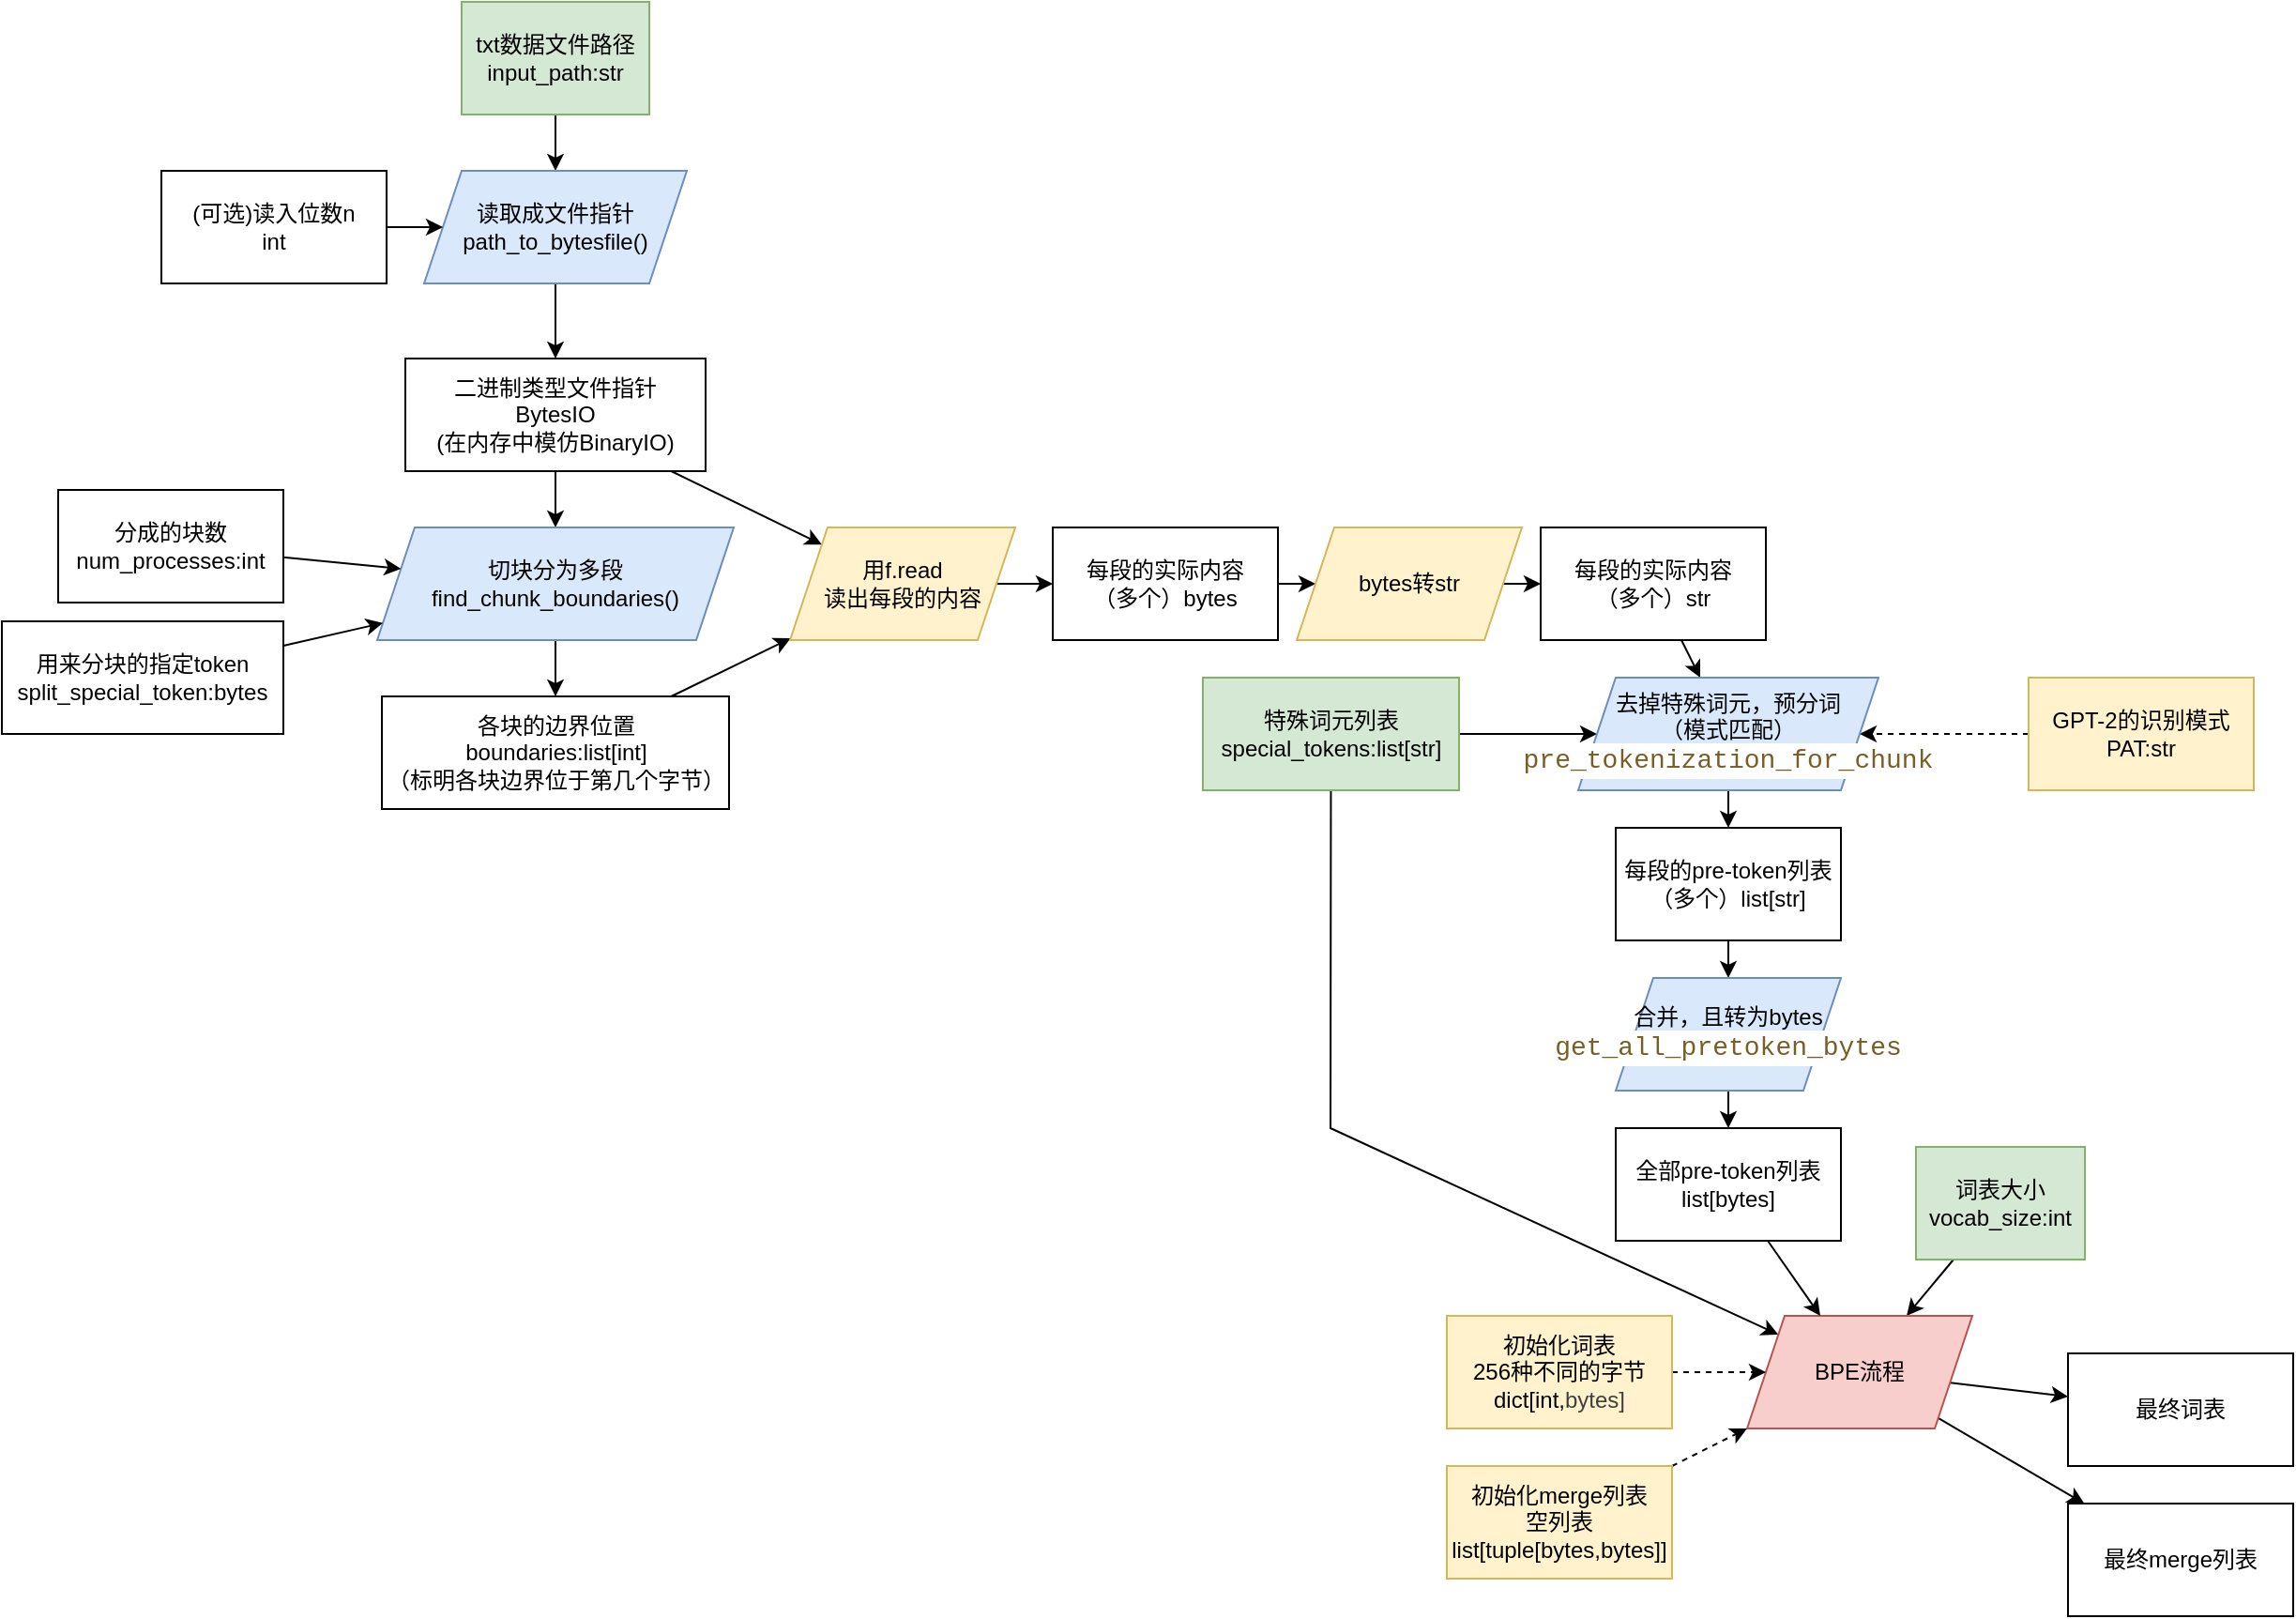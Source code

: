 <mxfile>
    <diagram id="zpV_XuP0ZcOjdMWnb4KM" name="总体流程">
        <mxGraphModel dx="572" dy="614" grid="1" gridSize="10" guides="1" tooltips="1" connect="1" arrows="1" fold="1" page="1" pageScale="1" pageWidth="827" pageHeight="1169" math="0" shadow="0">
            <root>
                <mxCell id="0"/>
                <mxCell id="1" parent="0"/>
                <mxCell id="6" style="edgeStyle=none;html=1;" parent="1" source="2" target="5" edge="1">
                    <mxGeometry relative="1" as="geometry"/>
                </mxCell>
                <mxCell id="2" value="txt数据文件路径&lt;br&gt;input_path:str" style="rounded=0;whiteSpace=wrap;html=1;fillColor=#d5e8d4;strokeColor=#82b366;" parent="1" vertex="1">
                    <mxGeometry x="335" y="260" width="100" height="60" as="geometry"/>
                </mxCell>
                <mxCell id="-oTKJ_Lwxb_Tc46xKrAl-40" style="edgeStyle=none;html=1;" parent="1" source="3" target="-oTKJ_Lwxb_Tc46xKrAl-38" edge="1">
                    <mxGeometry relative="1" as="geometry"/>
                </mxCell>
                <mxCell id="3" value="词表大小&lt;div&gt;vocab_size:int&lt;/div&gt;" style="rounded=0;whiteSpace=wrap;html=1;fillColor=#d5e8d4;strokeColor=#82b366;" parent="1" vertex="1">
                    <mxGeometry x="1110" y="870" width="90" height="60" as="geometry"/>
                </mxCell>
                <mxCell id="-oTKJ_Lwxb_Tc46xKrAl-37" style="edgeStyle=none;html=1;" parent="1" source="4" target="33" edge="1">
                    <mxGeometry relative="1" as="geometry"/>
                </mxCell>
                <mxCell id="764HmG8UyfAL9-z-iron-37" style="html=1;rounded=0;elbow=vertical;" edge="1" parent="1" source="4" target="-oTKJ_Lwxb_Tc46xKrAl-38">
                    <mxGeometry relative="1" as="geometry">
                        <mxPoint x="910" y="940" as="targetPoint"/>
                        <Array as="points">
                            <mxPoint x="798" y="860"/>
                        </Array>
                    </mxGeometry>
                </mxCell>
                <mxCell id="4" value="特殊词元列表&lt;div&gt;special_tokens:list[str]&lt;/div&gt;" style="rounded=0;whiteSpace=wrap;html=1;fillColor=#d5e8d4;strokeColor=#82b366;" parent="1" vertex="1">
                    <mxGeometry x="730" y="620" width="136.5" height="60" as="geometry"/>
                </mxCell>
                <mxCell id="8" style="edgeStyle=none;html=1;" parent="1" source="5" target="7" edge="1">
                    <mxGeometry relative="1" as="geometry"/>
                </mxCell>
                <mxCell id="5" value="读取成文件指针&lt;div&gt;path_to_bytesfile()&lt;/div&gt;" style="shape=parallelogram;perimeter=parallelogramPerimeter;whiteSpace=wrap;html=1;fixedSize=1;fillColor=#dae8fc;strokeColor=#6c8ebf;" parent="1" vertex="1">
                    <mxGeometry x="315" y="350" width="140" height="60" as="geometry"/>
                </mxCell>
                <mxCell id="15" style="edgeStyle=none;html=1;" parent="1" source="7" target="9" edge="1">
                    <mxGeometry relative="1" as="geometry"/>
                </mxCell>
                <mxCell id="23" style="edgeStyle=none;html=1;" parent="1" source="7" target="22" edge="1">
                    <mxGeometry relative="1" as="geometry"/>
                </mxCell>
                <mxCell id="7" value="二进制类型文件指针&lt;div&gt;BytesIO&lt;/div&gt;&lt;div&gt;(在内存中模仿BinaryIO)&lt;/div&gt;" style="rounded=0;whiteSpace=wrap;html=1;" parent="1" vertex="1">
                    <mxGeometry x="305" y="450" width="160" height="60" as="geometry"/>
                </mxCell>
                <mxCell id="21" style="edgeStyle=none;html=1;" parent="1" source="9" target="20" edge="1">
                    <mxGeometry relative="1" as="geometry"/>
                </mxCell>
                <mxCell id="9" value="切块分为多段&lt;div&gt;find_chunk_boundaries()&lt;/div&gt;" style="shape=parallelogram;perimeter=parallelogramPerimeter;whiteSpace=wrap;html=1;fixedSize=1;fillColor=#dae8fc;strokeColor=#6c8ebf;" parent="1" vertex="1">
                    <mxGeometry x="290" y="540" width="190" height="60" as="geometry"/>
                </mxCell>
                <mxCell id="10" value="(可选)读入位数n&lt;div&gt;int&lt;/div&gt;" style="rounded=0;whiteSpace=wrap;html=1;" parent="1" vertex="1">
                    <mxGeometry x="175" y="350" width="120" height="60" as="geometry"/>
                </mxCell>
                <mxCell id="11" value="" style="endArrow=classic;html=1;" parent="1" source="10" target="5" edge="1">
                    <mxGeometry width="50" height="50" relative="1" as="geometry">
                        <mxPoint x="345" y="500" as="sourcePoint"/>
                        <mxPoint x="395" y="450" as="targetPoint"/>
                    </mxGeometry>
                </mxCell>
                <mxCell id="17" style="edgeStyle=none;html=1;" parent="1" source="16" target="9" edge="1">
                    <mxGeometry relative="1" as="geometry"/>
                </mxCell>
                <mxCell id="16" value="分成的块数&lt;div&gt;num_processes:int&lt;/div&gt;" style="rounded=0;whiteSpace=wrap;html=1;" parent="1" vertex="1">
                    <mxGeometry x="120" y="520" width="120" height="60" as="geometry"/>
                </mxCell>
                <mxCell id="19" style="edgeStyle=none;html=1;" parent="1" source="18" target="9" edge="1">
                    <mxGeometry relative="1" as="geometry"/>
                </mxCell>
                <mxCell id="18" value="&lt;div&gt;用来分块的指定token&lt;/div&gt;split_special_token:bytes" style="rounded=0;whiteSpace=wrap;html=1;" parent="1" vertex="1">
                    <mxGeometry x="90" y="590" width="150" height="60" as="geometry"/>
                </mxCell>
                <mxCell id="24" style="edgeStyle=none;html=1;" parent="1" source="20" target="22" edge="1">
                    <mxGeometry relative="1" as="geometry"/>
                </mxCell>
                <mxCell id="20" value="各块的边界位置&lt;div&gt;boundaries:list[int]&lt;/div&gt;&lt;div&gt;（标明各块边界位于第几个字节）&lt;/div&gt;" style="rounded=0;whiteSpace=wrap;html=1;" parent="1" vertex="1">
                    <mxGeometry x="292.5" y="630" width="185" height="60" as="geometry"/>
                </mxCell>
                <mxCell id="26" style="edgeStyle=none;html=1;" parent="1" source="22" target="25" edge="1">
                    <mxGeometry relative="1" as="geometry"/>
                </mxCell>
                <mxCell id="22" value="用f.read&lt;div&gt;读出每段的内容&lt;/div&gt;" style="shape=parallelogram;perimeter=parallelogramPerimeter;whiteSpace=wrap;html=1;fixedSize=1;fillColor=#fff2cc;strokeColor=#d6b656;" parent="1" vertex="1">
                    <mxGeometry x="510" y="540" width="120" height="60" as="geometry"/>
                </mxCell>
                <mxCell id="30" style="edgeStyle=none;html=1;" parent="1" source="25" target="29" edge="1">
                    <mxGeometry relative="1" as="geometry"/>
                </mxCell>
                <mxCell id="25" value="每段的实际内容&lt;div&gt;（多个）bytes&lt;/div&gt;" style="rounded=0;whiteSpace=wrap;html=1;" parent="1" vertex="1">
                    <mxGeometry x="650" y="540" width="120" height="60" as="geometry"/>
                </mxCell>
                <mxCell id="35" style="edgeStyle=none;html=1;strokeColor=default;dashed=1;" parent="1" source="27" target="33" edge="1">
                    <mxGeometry relative="1" as="geometry"/>
                </mxCell>
                <mxCell id="27" value="GPT-2的识别模式&lt;div&gt;PAT:str&lt;/div&gt;" style="rounded=0;whiteSpace=wrap;html=1;fillColor=#fff2cc;strokeColor=#d6b656;" parent="1" vertex="1">
                    <mxGeometry x="1170" y="620" width="120" height="60" as="geometry"/>
                </mxCell>
                <mxCell id="32" style="edgeStyle=none;html=1;" parent="1" source="29" target="31" edge="1">
                    <mxGeometry relative="1" as="geometry"/>
                </mxCell>
                <mxCell id="29" value="bytes转str" style="shape=parallelogram;perimeter=parallelogramPerimeter;whiteSpace=wrap;html=1;fixedSize=1;fillColor=#fff2cc;strokeColor=#d6b656;" parent="1" vertex="1">
                    <mxGeometry x="780" y="540" width="120" height="60" as="geometry"/>
                </mxCell>
                <mxCell id="34" style="edgeStyle=none;html=1;" parent="1" source="31" target="33" edge="1">
                    <mxGeometry relative="1" as="geometry"/>
                </mxCell>
                <mxCell id="31" value="每段的实际内容&lt;div&gt;（多个）str&lt;/div&gt;" style="rounded=0;whiteSpace=wrap;html=1;" parent="1" vertex="1">
                    <mxGeometry x="910" y="540" width="120" height="60" as="geometry"/>
                </mxCell>
                <mxCell id="37" style="edgeStyle=none;html=1;" parent="1" source="33" target="36" edge="1">
                    <mxGeometry relative="1" as="geometry"/>
                </mxCell>
                <UserObject label="去掉特殊词元，预分词&lt;div&gt;（模式匹配）&lt;/div&gt;&lt;div&gt;&lt;div style=&quot;color: rgb(59, 59, 59); background-color: rgb(255, 255, 255); font-family: Consolas, &amp;quot;Courier New&amp;quot;, monospace; font-size: 14px; line-height: 19px; white-space: pre;&quot;&gt;&lt;span style=&quot;color: rgb(121, 94, 38);&quot;&gt;pre_tokenization_for_chunk&lt;/span&gt;&lt;/div&gt;&lt;/div&gt;" link="data:page/id,_x8nLHJjuNLrxOSk0CRX" id="33">
                    <mxCell style="shape=parallelogram;perimeter=parallelogramPerimeter;whiteSpace=wrap;html=1;fixedSize=1;fillColor=#dae8fc;strokeColor=#6c8ebf;" parent="1" vertex="1">
                        <mxGeometry x="930" y="620" width="160" height="60" as="geometry"/>
                    </mxCell>
                </UserObject>
                <mxCell id="-oTKJ_Lwxb_Tc46xKrAl-39" style="edgeStyle=none;html=1;" parent="1" source="36" target="B9kwqg0V0t1540W7pURO-37" edge="1">
                    <mxGeometry relative="1" as="geometry"/>
                </mxCell>
                <mxCell id="36" value="每段的pre-token列表&lt;div&gt;&lt;div&gt;（多个）list[str]&lt;/div&gt;&lt;/div&gt;" style="rounded=0;whiteSpace=wrap;html=1;" parent="1" vertex="1">
                    <mxGeometry x="950" y="700" width="120" height="60" as="geometry"/>
                </mxCell>
                <mxCell id="-oTKJ_Lwxb_Tc46xKrAl-47" style="edgeStyle=none;html=1;" parent="1" source="-oTKJ_Lwxb_Tc46xKrAl-38" target="-oTKJ_Lwxb_Tc46xKrAl-45" edge="1">
                    <mxGeometry relative="1" as="geometry"/>
                </mxCell>
                <mxCell id="-oTKJ_Lwxb_Tc46xKrAl-48" style="edgeStyle=none;html=1;" parent="1" source="-oTKJ_Lwxb_Tc46xKrAl-38" target="-oTKJ_Lwxb_Tc46xKrAl-46" edge="1">
                    <mxGeometry relative="1" as="geometry"/>
                </mxCell>
                <UserObject label="BPE流程" link="data:page/id,_OFI2wqxZuWavmVBi_qw" id="-oTKJ_Lwxb_Tc46xKrAl-38">
                    <mxCell style="shape=parallelogram;perimeter=parallelogramPerimeter;whiteSpace=wrap;html=1;fixedSize=1;fillColor=#f8cecc;strokeColor=#b85450;" parent="1" vertex="1">
                        <mxGeometry x="1020" y="960" width="120" height="60" as="geometry"/>
                    </mxCell>
                </UserObject>
                <mxCell id="-oTKJ_Lwxb_Tc46xKrAl-42" style="edgeStyle=none;html=1;dashed=1;" parent="1" source="-oTKJ_Lwxb_Tc46xKrAl-41" target="-oTKJ_Lwxb_Tc46xKrAl-38" edge="1">
                    <mxGeometry relative="1" as="geometry"/>
                </mxCell>
                <mxCell id="-oTKJ_Lwxb_Tc46xKrAl-41" value="初始化词表&lt;div&gt;256种不同的字节dict[int,&lt;span style=&quot;color: rgb(63, 63, 63); background-color: transparent;&quot;&gt;bytes]&lt;/span&gt;&lt;/div&gt;" style="shape=label;whiteSpace=wrap;html=1;fixedSize=1;fillColor=#fff2cc;strokeColor=#d6b656;rounded=0;" parent="1" vertex="1">
                    <mxGeometry x="860" y="960" width="120" height="60" as="geometry"/>
                </mxCell>
                <mxCell id="-oTKJ_Lwxb_Tc46xKrAl-44" style="edgeStyle=none;html=1;dashed=1;" parent="1" source="-oTKJ_Lwxb_Tc46xKrAl-43" target="-oTKJ_Lwxb_Tc46xKrAl-38" edge="1">
                    <mxGeometry relative="1" as="geometry"/>
                </mxCell>
                <mxCell id="-oTKJ_Lwxb_Tc46xKrAl-43" value="初始化merge列表&lt;div&gt;空列表&lt;/div&gt;&lt;div&gt;list[tuple[bytes,bytes]]&lt;/div&gt;" style="rounded=0;whiteSpace=wrap;html=1;fillColor=#fff2cc;strokeColor=#d6b656;" parent="1" vertex="1">
                    <mxGeometry x="860" y="1040" width="120" height="60" as="geometry"/>
                </mxCell>
                <mxCell id="-oTKJ_Lwxb_Tc46xKrAl-45" value="最终词表" style="rounded=0;whiteSpace=wrap;html=1;" parent="1" vertex="1">
                    <mxGeometry x="1191" y="980" width="120" height="60" as="geometry"/>
                </mxCell>
                <mxCell id="-oTKJ_Lwxb_Tc46xKrAl-46" value="最终merge列表" style="rounded=0;whiteSpace=wrap;html=1;" parent="1" vertex="1">
                    <mxGeometry x="1191" y="1060" width="120" height="60" as="geometry"/>
                </mxCell>
                <mxCell id="B9kwqg0V0t1540W7pURO-39" style="edgeStyle=none;html=1;" parent="1" source="B9kwqg0V0t1540W7pURO-37" target="B9kwqg0V0t1540W7pURO-38" edge="1">
                    <mxGeometry relative="1" as="geometry"/>
                </mxCell>
                <mxCell id="B9kwqg0V0t1540W7pURO-37" value="合并，且转为bytes&lt;div&gt;&lt;div style=&quot;color: rgb(59, 59, 59); background-color: rgb(255, 255, 255); font-family: Consolas, &amp;quot;Courier New&amp;quot;, monospace; font-size: 14px; line-height: 19px; white-space: pre;&quot;&gt;&lt;span style=&quot;color: #795e26;&quot;&gt;get_all_pretoken_bytes&lt;/span&gt;&lt;/div&gt;&lt;/div&gt;" style="shape=parallelogram;perimeter=parallelogramPerimeter;whiteSpace=wrap;html=1;fixedSize=1;fillColor=#dae8fc;strokeColor=#6c8ebf;" parent="1" vertex="1">
                    <mxGeometry x="950" y="780" width="120" height="60" as="geometry"/>
                </mxCell>
                <mxCell id="B9kwqg0V0t1540W7pURO-40" style="edgeStyle=none;html=1;" parent="1" source="B9kwqg0V0t1540W7pURO-38" target="-oTKJ_Lwxb_Tc46xKrAl-38" edge="1">
                    <mxGeometry relative="1" as="geometry"/>
                </mxCell>
                <mxCell id="B9kwqg0V0t1540W7pURO-38" value="全部pre-token列表&lt;div&gt;list[bytes]&lt;/div&gt;" style="rounded=0;whiteSpace=wrap;html=1;" parent="1" vertex="1">
                    <mxGeometry x="950" y="860" width="120" height="60" as="geometry"/>
                </mxCell>
            </root>
        </mxGraphModel>
    </diagram>
    <diagram id="_x8nLHJjuNLrxOSk0CRX" name="预分词">
        <mxGraphModel dx="590" dy="614" grid="1" gridSize="10" guides="1" tooltips="1" connect="1" arrows="1" fold="1" page="1" pageScale="1" pageWidth="827" pageHeight="1169" math="0" shadow="0">
            <root>
                <mxCell id="0"/>
                <mxCell id="1" parent="0"/>
                <mxCell id="rMiVW3GxYk81K_RAMO6e-13" style="edgeStyle=none;html=1;" parent="1" source="rMiVW3GxYk81K_RAMO6e-2" target="rMiVW3GxYk81K_RAMO6e-12" edge="1">
                    <mxGeometry relative="1" as="geometry">
                        <mxPoint x="310" y="622" as="targetPoint"/>
                    </mxGeometry>
                </mxCell>
                <mxCell id="rMiVW3GxYk81K_RAMO6e-2" value="预分词的文本片段&lt;div&gt;str&lt;/div&gt;" style="rounded=0;whiteSpace=wrap;html=1;fillColor=#d5e8d4;strokeColor=#82b366;" parent="1" vertex="1">
                    <mxGeometry x="110" y="480" width="120" height="60" as="geometry"/>
                </mxCell>
                <mxCell id="rMiVW3GxYk81K_RAMO6e-5" style="edgeStyle=none;html=1;" parent="1" source="rMiVW3GxYk81K_RAMO6e-3" target="rMiVW3GxYk81K_RAMO6e-4" edge="1">
                    <mxGeometry relative="1" as="geometry"/>
                </mxCell>
                <mxCell id="rMiVW3GxYk81K_RAMO6e-3" value="特殊词元&lt;div&gt;special_tokens:list[str]&lt;/div&gt;" style="rounded=0;whiteSpace=wrap;html=1;fillColor=#d5e8d4;strokeColor=#82b366;" parent="1" vertex="1">
                    <mxGeometry x="300" y="140" width="120" height="60" as="geometry"/>
                </mxCell>
                <mxCell id="rMiVW3GxYk81K_RAMO6e-7" style="edgeStyle=none;html=1;" parent="1" source="rMiVW3GxYk81K_RAMO6e-4" target="rMiVW3GxYk81K_RAMO6e-6" edge="1">
                    <mxGeometry relative="1" as="geometry"/>
                </mxCell>
                <mxCell id="rMiVW3GxYk81K_RAMO6e-4" value="&lt;div&gt;处理|等干扰字符&lt;/div&gt;re.escape()" style="shape=parallelogram;perimeter=parallelogramPerimeter;whiteSpace=wrap;html=1;fixedSize=1;fillColor=#dae8fc;strokeColor=#6c8ebf;" parent="1" vertex="1">
                    <mxGeometry x="300" y="220" width="120" height="60" as="geometry"/>
                </mxCell>
                <mxCell id="rMiVW3GxYk81K_RAMO6e-9" style="edgeStyle=none;html=1;" parent="1" source="rMiVW3GxYk81K_RAMO6e-6" target="rMiVW3GxYk81K_RAMO6e-8" edge="1">
                    <mxGeometry relative="1" as="geometry"/>
                </mxCell>
                <mxCell id="rMiVW3GxYk81K_RAMO6e-6" value="带转义符号的特殊词元&lt;div&gt;list[str]&lt;/div&gt;" style="rounded=0;whiteSpace=wrap;html=1;" parent="1" vertex="1">
                    <mxGeometry x="290" y="310" width="140" height="60" as="geometry"/>
                </mxCell>
                <mxCell id="rMiVW3GxYk81K_RAMO6e-11" style="edgeStyle=none;html=1;" parent="1" source="rMiVW3GxYk81K_RAMO6e-8" target="rMiVW3GxYk81K_RAMO6e-10" edge="1">
                    <mxGeometry relative="1" as="geometry"/>
                </mxCell>
                <mxCell id="rMiVW3GxYk81K_RAMO6e-8" value="用|连成正则表达式&lt;div&gt;用来让re.split匹配&lt;/div&gt;" style="shape=parallelogram;perimeter=parallelogramPerimeter;whiteSpace=wrap;html=1;fixedSize=1;fillColor=#dae8fc;strokeColor=#6c8ebf;" parent="1" vertex="1">
                    <mxGeometry x="300" y="400" width="120" height="60" as="geometry"/>
                </mxCell>
                <mxCell id="rMiVW3GxYk81K_RAMO6e-14" style="edgeStyle=none;html=1;" parent="1" source="rMiVW3GxYk81K_RAMO6e-10" target="rMiVW3GxYk81K_RAMO6e-12" edge="1">
                    <mxGeometry relative="1" as="geometry"/>
                </mxCell>
                <mxCell id="rMiVW3GxYk81K_RAMO6e-10" value="特殊词元连接而成的正则&lt;div&gt;str&lt;/div&gt;" style="rounded=0;whiteSpace=wrap;html=1;" parent="1" vertex="1">
                    <mxGeometry x="285" y="480" width="150" height="60" as="geometry"/>
                </mxCell>
                <mxCell id="rMiVW3GxYk81K_RAMO6e-16" style="edgeStyle=none;html=1;" parent="1" source="rMiVW3GxYk81K_RAMO6e-12" target="rMiVW3GxYk81K_RAMO6e-15" edge="1">
                    <mxGeometry relative="1" as="geometry"/>
                </mxCell>
                <mxCell id="rMiVW3GxYk81K_RAMO6e-12" value="re.split()" style="shape=parallelogram;perimeter=parallelogramPerimeter;whiteSpace=wrap;html=1;fixedSize=1;fillColor=#dae8fc;strokeColor=#6c8ebf;" parent="1" vertex="1">
                    <mxGeometry x="210" y="580" width="120" height="60" as="geometry"/>
                </mxCell>
                <mxCell id="rMiVW3GxYk81K_RAMO6e-15" value="分割出的片段&lt;div&gt;list[str]&lt;/div&gt;" style="rounded=0;whiteSpace=wrap;html=1;" parent="1" vertex="1">
                    <mxGeometry x="210" y="680" width="120" height="60" as="geometry"/>
                </mxCell>
            </root>
        </mxGraphModel>
    </diagram>
    <diagram id="_OFI2wqxZuWavmVBi_qw" name="bpe核心流程">
        <mxGraphModel dx="572" dy="614" grid="1" gridSize="10" guides="1" tooltips="1" connect="1" arrows="1" fold="1" page="1" pageScale="1" pageWidth="827" pageHeight="1169" math="0" shadow="0">
            <root>
                <mxCell id="0"/>
                <mxCell id="1" parent="0"/>
                <mxCell id="-6XXixKf4lE6W-V20lfz-38" style="edgeStyle=none;html=1;" parent="1" source="LP67HsO6o8TVi5aNv_2d-2" target="-6XXixKf4lE6W-V20lfz-35" edge="1">
                    <mxGeometry relative="1" as="geometry"/>
                </mxCell>
                <mxCell id="LP67HsO6o8TVi5aNv_2d-2" value="词表大小&lt;div&gt;vocab_size:int&lt;/div&gt;" style="rounded=0;whiteSpace=wrap;html=1;fillColor=#d5e8d4;strokeColor=#82b366;" parent="1" vertex="1">
                    <mxGeometry x="1030" y="980" width="90" height="60" as="geometry"/>
                </mxCell>
                <mxCell id="-6XXixKf4lE6W-V20lfz-46" style="edgeStyle=none;html=1;" parent="1" source="LP67HsO6o8TVi5aNv_2d-4" target="-6XXixKf4lE6W-V20lfz-45" edge="1">
                    <mxGeometry relative="1" as="geometry"/>
                </mxCell>
                <mxCell id="LP67HsO6o8TVi5aNv_2d-4" value="每段的pre-token列表&lt;div&gt;&lt;div&gt;list[bytes]&lt;/div&gt;&lt;/div&gt;" style="whiteSpace=wrap;html=1;fillColor=#d5e8d4;strokeColor=#82b366;rounded=0;" parent="1" vertex="1">
                    <mxGeometry x="860" y="450" width="120" height="60" as="geometry"/>
                </mxCell>
                <mxCell id="-6XXixKf4lE6W-V20lfz-39" style="edgeStyle=none;html=1;" parent="1" source="LP67HsO6o8TVi5aNv_2d-9" target="-6XXixKf4lE6W-V20lfz-35" edge="1">
                    <mxGeometry relative="1" as="geometry"/>
                </mxCell>
                <mxCell id="LP67HsO6o8TVi5aNv_2d-9" value="初始词表&lt;div&gt;&lt;font color=&quot;#000000&quot;&gt;0-255序号对应0-255字节值&lt;br&gt;&lt;/font&gt;&lt;div&gt;&lt;span style=&quot;color: rgb(63, 63, 63); background-color: transparent;&quot;&gt;dict[int,&lt;/span&gt;&lt;span style=&quot;background-color: transparent; color: rgb(63, 63, 63);&quot;&gt;bytes]&lt;/span&gt;&lt;/div&gt;&lt;/div&gt;" style="shape=label;whiteSpace=wrap;html=1;fixedSize=1;fillColor=#fff2cc;strokeColor=#d6b656;rounded=0;" parent="1" vertex="1">
                    <mxGeometry x="1170" y="980" width="120" height="60" as="geometry"/>
                </mxCell>
                <mxCell id="-6XXixKf4lE6W-V20lfz-40" style="edgeStyle=none;html=1;" parent="1" source="LP67HsO6o8TVi5aNv_2d-11" target="-6XXixKf4lE6W-V20lfz-35" edge="1">
                    <mxGeometry relative="1" as="geometry"/>
                </mxCell>
                <mxCell id="LP67HsO6o8TVi5aNv_2d-11" value="初始merge列表&lt;div&gt;list[tuple[bytes,bytes]]&lt;/div&gt;" style="rounded=0;whiteSpace=wrap;html=1;fillColor=#fff2cc;strokeColor=#d6b656;" parent="1" vertex="1">
                    <mxGeometry x="1430" y="1140" width="120" height="60" as="geometry"/>
                </mxCell>
                <mxCell id="LP67HsO6o8TVi5aNv_2d-12" value="最终词表" style="rounded=0;whiteSpace=wrap;html=1;" parent="1" vertex="1">
                    <mxGeometry x="1000" y="1660" width="120" height="60" as="geometry"/>
                </mxCell>
                <mxCell id="LP67HsO6o8TVi5aNv_2d-13" value="最终merge列表" style="rounded=0;whiteSpace=wrap;html=1;" parent="1" vertex="1">
                    <mxGeometry x="1000" y="1740" width="120" height="60" as="geometry"/>
                </mxCell>
                <mxCell id="-6XXixKf4lE6W-V20lfz-17" value="" style="edgeStyle=none;html=1;" parent="1" source="-6XXixKf4lE6W-V20lfz-14" target="-6XXixKf4lE6W-V20lfz-16" edge="1">
                    <mxGeometry relative="1" as="geometry"/>
                </mxCell>
                <mxCell id="-6XXixKf4lE6W-V20lfz-14" value="读所有字节对&lt;div&gt;&lt;div style=&quot;color: rgb(59, 59, 59); background-color: rgb(255, 255, 255); font-family: Consolas, &amp;quot;Courier New&amp;quot;, monospace; font-size: 14px; line-height: 19px; white-space: pre;&quot;&gt;&lt;span style=&quot;color: #795e26;&quot;&gt;create_token_pair_dict_int&lt;/span&gt;&lt;/div&gt;&lt;/div&gt;" style="shape=parallelogram;perimeter=parallelogramPerimeter;whiteSpace=wrap;html=1;fixedSize=1;fillColor=#dae8fc;strokeColor=#6c8ebf;" parent="1" vertex="1">
                    <mxGeometry x="860" y="700" width="120" height="60" as="geometry"/>
                </mxCell>
                <mxCell id="-6XXixKf4lE6W-V20lfz-25" value="" style="edgeStyle=none;html=1;" parent="1" source="-6XXixKf4lE6W-V20lfz-16" target="-6XXixKf4lE6W-V20lfz-24" edge="1">
                    <mxGeometry relative="1" as="geometry"/>
                </mxCell>
                <mxCell id="-6XXixKf4lE6W-V20lfz-16" value="记录每个字节对的所有出现位置&lt;div&gt;dict[tuple[int,int],list[tuple[int,int]]]&lt;/div&gt;&lt;div&gt;key：两个字节的序号&lt;/div&gt;&lt;div&gt;value：一列（pretoken序号，内部位置）整数对&lt;/div&gt;" style="whiteSpace=wrap;html=1;" parent="1" vertex="1">
                    <mxGeometry x="787.5" y="780" width="265" height="80" as="geometry"/>
                </mxCell>
                <mxCell id="-6XXixKf4lE6W-V20lfz-28" value="" style="group" parent="1" vertex="1" connectable="0">
                    <mxGeometry x="860" y="890" width="240" height="60" as="geometry"/>
                </mxCell>
                <mxCell id="-6XXixKf4lE6W-V20lfz-24" value="进一步处理&lt;div&gt;建立完整的索引&lt;/div&gt;" style="shape=parallelogram;perimeter=parallelogramPerimeter;whiteSpace=wrap;html=1;fixedSize=1;" parent="-6XXixKf4lE6W-V20lfz-28" vertex="1">
                    <mxGeometry width="120" height="60" as="geometry"/>
                </mxCell>
                <mxCell id="-6XXixKf4lE6W-V20lfz-26" value="索引应当满足的要求：&lt;div&gt;-输入tokenid, 能查到其作为左/右token所在的所有token pair&lt;/div&gt;&lt;div&gt;-能根据左右两个给定tokenid创建新token对&lt;/div&gt;&lt;div&gt;-能根据tokenid正确删除token对&lt;/div&gt;" style="text;html=1;align=left;verticalAlign=top;rounded=0;horizontal=1;" parent="-6XXixKf4lE6W-V20lfz-28" vertex="1">
                    <mxGeometry x="125" width="115" height="40" as="geometry"/>
                </mxCell>
                <mxCell id="-6XXixKf4lE6W-V20lfz-37" style="edgeStyle=none;html=1;" parent="1" source="-6XXixKf4lE6W-V20lfz-29" target="-6XXixKf4lE6W-V20lfz-35" edge="1">
                    <mxGeometry relative="1" as="geometry"/>
                </mxCell>
                <mxCell id="-6XXixKf4lE6W-V20lfz-29" value="完整的索引&lt;div&gt;tokenindex（？）&lt;/div&gt;" style="whiteSpace=wrap;html=1;" parent="1" vertex="1">
                    <mxGeometry x="860" y="980" width="120" height="60" as="geometry"/>
                </mxCell>
                <mxCell id="-6XXixKf4lE6W-V20lfz-30" value="" style="edgeStyle=none;html=1;" parent="1" source="-6XXixKf4lE6W-V20lfz-24" target="-6XXixKf4lE6W-V20lfz-29" edge="1">
                    <mxGeometry relative="1" as="geometry"/>
                </mxCell>
                <mxCell id="-6XXixKf4lE6W-V20lfz-35" value="&lt;div&gt;合并特殊词表和初始词表&lt;/div&gt;&lt;div&gt;&lt;br&gt;&lt;/div&gt;&lt;div&gt;词表长度&amp;lt;词表大小则进入循环&lt;/div&gt;&lt;div&gt;&lt;br&gt;&lt;/div&gt;&lt;div&gt;找到出现位置最多的&lt;span style=&quot;color: rgb(63, 63, 63); background-color: transparent;&quot;&gt;tokenpair(t1,t2)&lt;/span&gt;&lt;/div&gt;&lt;div&gt;创建t3为t1和t2的连接 分配新序号 加入到词表里 并把这一合并记录到merge列表中&lt;/div&gt;&lt;div&gt;&lt;br&gt;&lt;/div&gt;&lt;div&gt;找到(t1,t2)在数据中的位置 list[tuple[int,int]]&lt;/div&gt;&lt;div&gt;&lt;br&gt;&lt;/div&gt;&lt;div&gt;取出将所有pre-token写成token序号序列的那个东西，即本图中的紫色方块&lt;/div&gt;&lt;div&gt;对于每个位置tuple[int,int]，找到原数据中左右两边的token，设为t4和t5&lt;/div&gt;&lt;div&gt;删掉(t4,t1)对应位置的记录，添加(t4,t3)的对应记录&lt;/div&gt;&lt;div&gt;删掉(t2,t5)的记录，添加(t3,t5)的记录&lt;/div&gt;&lt;div&gt;&lt;br&gt;&lt;/div&gt;&lt;div&gt;循环结束&lt;/div&gt;" style="shape=process;whiteSpace=wrap;html=1;backgroundOutline=1;size=0.02;align=left;verticalAlign=top;" parent="1" vertex="1">
                    <mxGeometry x="920" y="1070" width="460" height="200" as="geometry"/>
                </mxCell>
                <mxCell id="-6XXixKf4lE6W-V20lfz-48" style="edgeStyle=none;html=1;" parent="1" source="-6XXixKf4lE6W-V20lfz-45" target="-6XXixKf4lE6W-V20lfz-47" edge="1">
                    <mxGeometry relative="1" as="geometry"/>
                </mxCell>
                <mxCell id="-6XXixKf4lE6W-V20lfz-45" value="字节直接转为数字&lt;div&gt;直接调用list即可！&lt;/div&gt;" style="shape=parallelogram;perimeter=parallelogramPerimeter;whiteSpace=wrap;html=1;fixedSize=1;fillColor=#dae8fc;strokeColor=#6c8ebf;" parent="1" vertex="1">
                    <mxGeometry x="860" y="525" width="120" height="60" as="geometry"/>
                </mxCell>
                <mxCell id="-6XXixKf4lE6W-V20lfz-49" style="edgeStyle=none;html=1;" parent="1" source="-6XXixKf4lE6W-V20lfz-47" target="-6XXixKf4lE6W-V20lfz-14" edge="1">
                    <mxGeometry relative="1" as="geometry"/>
                </mxCell>
                <mxCell id="-6XXixKf4lE6W-V20lfz-47" value="每个pre-token内部字节token的序号&lt;div&gt;list[list[int]]&lt;/div&gt;" style="rounded=0;whiteSpace=wrap;html=1;fillColor=#e1d5e7;strokeColor=#9673a6;" parent="1" vertex="1">
                    <mxGeometry x="860" y="610" width="120" height="60" as="geometry"/>
                </mxCell>
                <mxCell id="8mX1xu5jXllFjTXJwBUr-1" style="edgeStyle=none;html=1;" edge="1" parent="1" source="Fs23jj995rzJSJqFzmY2-1" target="-6XXixKf4lE6W-V20lfz-35">
                    <mxGeometry relative="1" as="geometry"/>
                </mxCell>
                <mxCell id="Fs23jj995rzJSJqFzmY2-1" value="&lt;div&gt;特殊词元列表&lt;/div&gt;special_tokens: list[str]" style="shape=label;whiteSpace=wrap;html=1;fixedSize=1;rounded=0;fillColor=#d5e8d4;strokeColor=#82b366;" vertex="1" parent="1">
                    <mxGeometry x="1330" y="980" width="140" height="60" as="geometry"/>
                </mxCell>
            </root>
        </mxGraphModel>
    </diagram>
</mxfile>